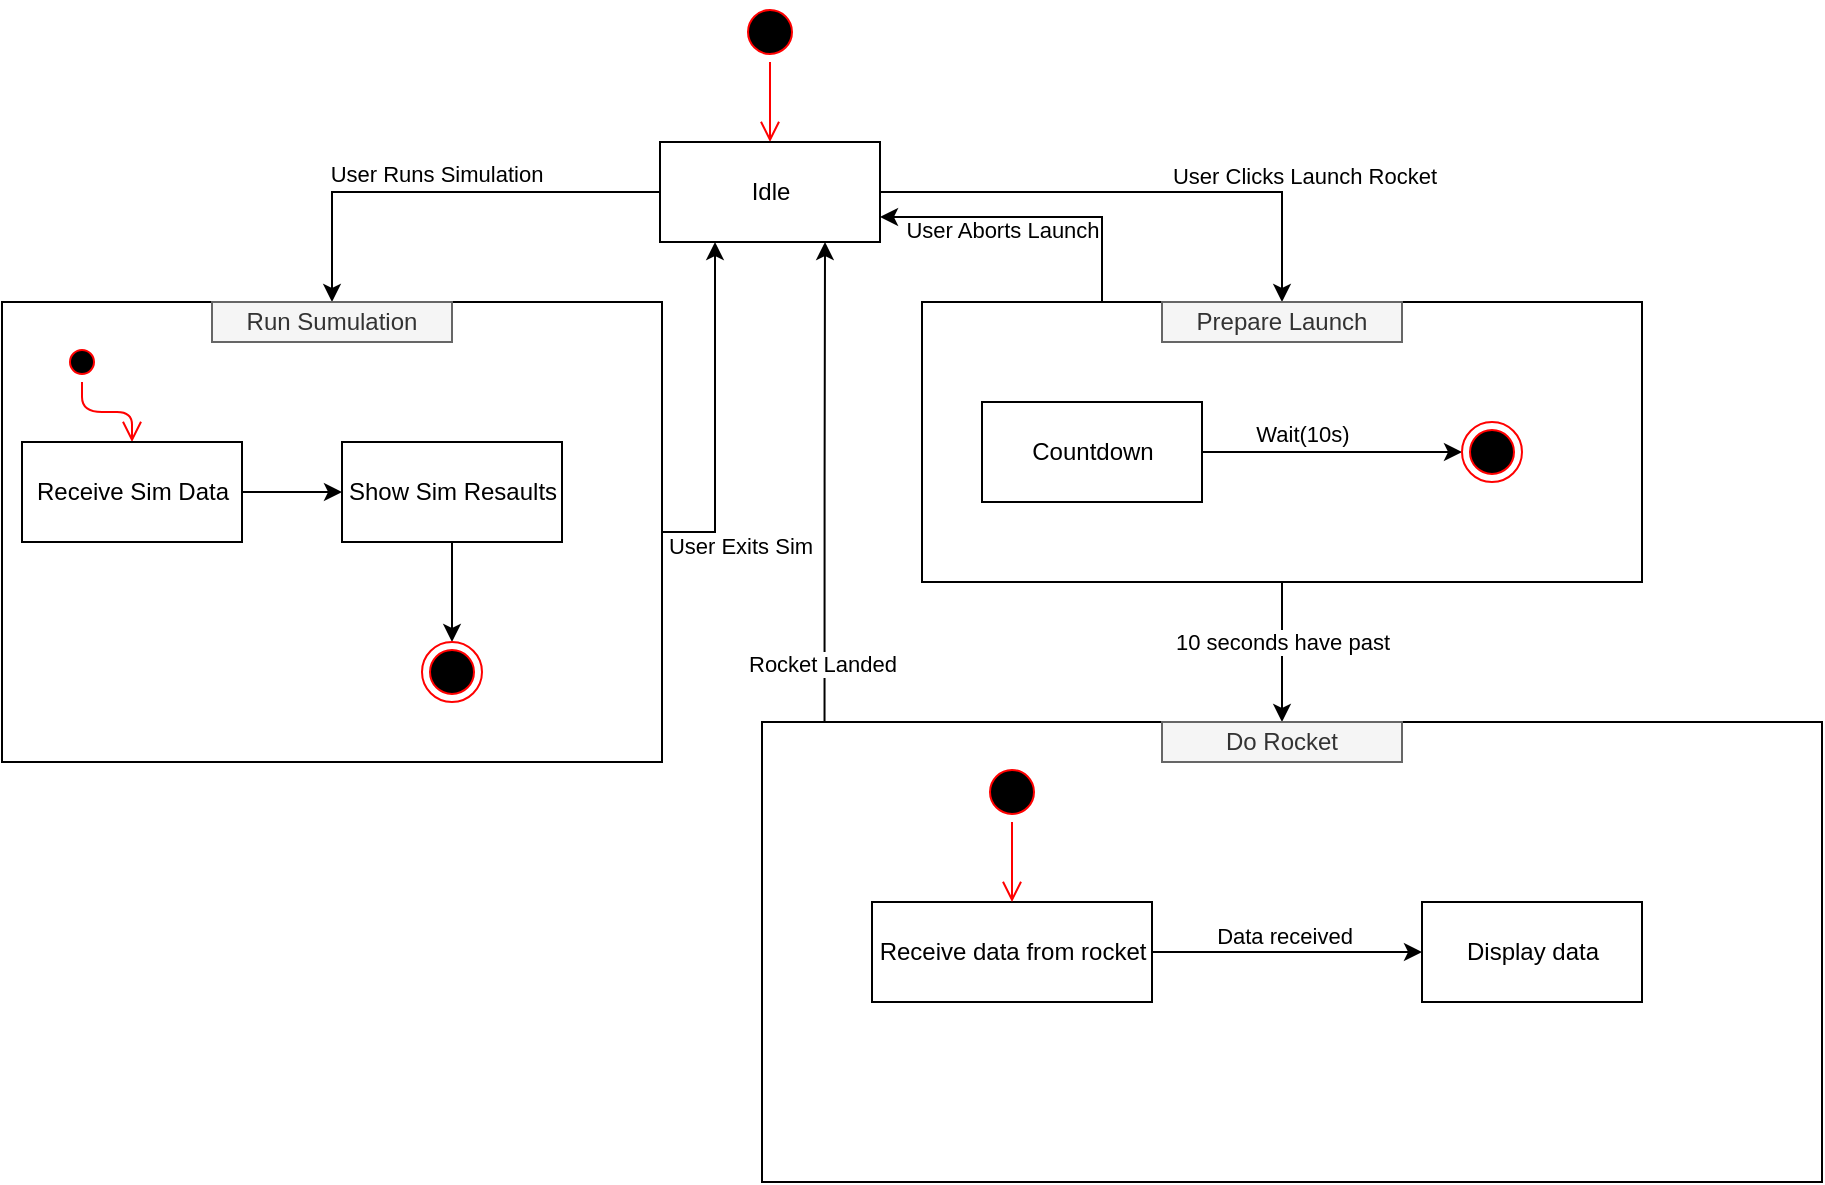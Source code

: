 <mxfile version="13.1.1" type="device"><diagram id="m1-qz8vNqGiBzO2lO_3d" name="Page-1"><mxGraphModel dx="1450" dy="767" grid="1" gridSize="10" guides="1" tooltips="1" connect="1" arrows="1" fold="1" page="1" pageScale="1" pageWidth="827" pageHeight="1169" math="0" shadow="0"><root><mxCell id="0"/><mxCell id="1" parent="0"/><mxCell id="aSorgF91OLTtLAm-j8b4-24" style="edgeStyle=orthogonalEdgeStyle;rounded=0;orthogonalLoop=1;jettySize=auto;html=1;entryX=0.25;entryY=1;entryDx=0;entryDy=0;exitX=1;exitY=0.5;exitDx=0;exitDy=0;" edge="1" parent="1" source="aSorgF91OLTtLAm-j8b4-13" target="aSorgF91OLTtLAm-j8b4-3"><mxGeometry relative="1" as="geometry"/></mxCell><mxCell id="aSorgF91OLTtLAm-j8b4-25" value="User Exits Sim" style="edgeLabel;html=1;align=center;verticalAlign=middle;resizable=0;points=[];" vertex="1" connectable="0" parent="aSorgF91OLTtLAm-j8b4-24"><mxGeometry x="-0.001" y="1" relative="1" as="geometry"><mxPoint x="13.51" y="66.23" as="offset"/></mxGeometry></mxCell><mxCell id="aSorgF91OLTtLAm-j8b4-13" value="" style="rounded=0;whiteSpace=wrap;html=1;" vertex="1" parent="1"><mxGeometry x="30" y="160" width="330" height="230" as="geometry"/></mxCell><mxCell id="aSorgF91OLTtLAm-j8b4-1" value="" style="ellipse;html=1;shape=startState;fillColor=#000000;strokeColor=#ff0000;" vertex="1" parent="1"><mxGeometry x="399" y="10" width="30" height="30" as="geometry"/></mxCell><mxCell id="aSorgF91OLTtLAm-j8b4-2" value="" style="edgeStyle=orthogonalEdgeStyle;html=1;verticalAlign=bottom;endArrow=open;endSize=8;strokeColor=#ff0000;entryX=0.5;entryY=0;entryDx=0;entryDy=0;" edge="1" source="aSorgF91OLTtLAm-j8b4-1" parent="1" target="aSorgF91OLTtLAm-j8b4-3"><mxGeometry relative="1" as="geometry"><mxPoint x="414" y="100" as="targetPoint"/></mxGeometry></mxCell><mxCell id="aSorgF91OLTtLAm-j8b4-9" style="edgeStyle=orthogonalEdgeStyle;rounded=0;orthogonalLoop=1;jettySize=auto;html=1;entryX=0.5;entryY=0;entryDx=0;entryDy=0;exitX=0;exitY=0.5;exitDx=0;exitDy=0;" edge="1" parent="1" source="aSorgF91OLTtLAm-j8b4-3" target="aSorgF91OLTtLAm-j8b4-13"><mxGeometry relative="1" as="geometry"><mxPoint x="185" y="160" as="targetPoint"/></mxGeometry></mxCell><mxCell id="aSorgF91OLTtLAm-j8b4-10" value="User Runs Simulation" style="edgeLabel;html=1;align=center;verticalAlign=middle;resizable=0;points=[];" vertex="1" connectable="0" parent="aSorgF91OLTtLAm-j8b4-9"><mxGeometry x="0.293" y="-2" relative="1" as="geometry"><mxPoint x="29" y="-7" as="offset"/></mxGeometry></mxCell><mxCell id="aSorgF91OLTtLAm-j8b4-28" style="edgeStyle=orthogonalEdgeStyle;rounded=0;orthogonalLoop=1;jettySize=auto;html=1;entryX=0.5;entryY=0;entryDx=0;entryDy=0;" edge="1" parent="1" source="aSorgF91OLTtLAm-j8b4-3" target="aSorgF91OLTtLAm-j8b4-27"><mxGeometry relative="1" as="geometry"/></mxCell><mxCell id="aSorgF91OLTtLAm-j8b4-29" value="User Clicks Launch Rocket" style="edgeLabel;html=1;align=center;verticalAlign=middle;resizable=0;points=[];" vertex="1" connectable="0" parent="aSorgF91OLTtLAm-j8b4-28"><mxGeometry x="-0.213" relative="1" as="geometry"><mxPoint x="111.29" y="-8" as="offset"/></mxGeometry></mxCell><mxCell id="aSorgF91OLTtLAm-j8b4-3" value="Idle" style="html=1;" vertex="1" parent="1"><mxGeometry x="359" y="80" width="110" height="50" as="geometry"/></mxCell><mxCell id="aSorgF91OLTtLAm-j8b4-14" value="" style="ellipse;html=1;shape=startState;fillColor=#000000;strokeColor=#ff0000;" vertex="1" parent="1"><mxGeometry x="60" y="180" width="20" height="20" as="geometry"/></mxCell><mxCell id="aSorgF91OLTtLAm-j8b4-15" value="" style="edgeStyle=orthogonalEdgeStyle;html=1;verticalAlign=bottom;endArrow=open;endSize=8;strokeColor=#ff0000;entryX=0.5;entryY=0;entryDx=0;entryDy=0;" edge="1" source="aSorgF91OLTtLAm-j8b4-14" parent="1" target="aSorgF91OLTtLAm-j8b4-16"><mxGeometry relative="1" as="geometry"><mxPoint x="75" y="260" as="targetPoint"/></mxGeometry></mxCell><mxCell id="aSorgF91OLTtLAm-j8b4-19" style="edgeStyle=orthogonalEdgeStyle;rounded=0;orthogonalLoop=1;jettySize=auto;html=1;entryX=0;entryY=0.5;entryDx=0;entryDy=0;" edge="1" parent="1" source="aSorgF91OLTtLAm-j8b4-16" target="aSorgF91OLTtLAm-j8b4-18"><mxGeometry relative="1" as="geometry"/></mxCell><mxCell id="aSorgF91OLTtLAm-j8b4-16" value="Receive Sim Data" style="html=1;" vertex="1" parent="1"><mxGeometry x="40" y="230" width="110" height="50" as="geometry"/></mxCell><mxCell id="aSorgF91OLTtLAm-j8b4-21" style="edgeStyle=orthogonalEdgeStyle;rounded=0;orthogonalLoop=1;jettySize=auto;html=1;entryX=0.5;entryY=0;entryDx=0;entryDy=0;" edge="1" parent="1" source="aSorgF91OLTtLAm-j8b4-18" target="aSorgF91OLTtLAm-j8b4-20"><mxGeometry relative="1" as="geometry"/></mxCell><mxCell id="aSorgF91OLTtLAm-j8b4-18" value="Show Sim Resaults" style="html=1;" vertex="1" parent="1"><mxGeometry x="200" y="230" width="110" height="50" as="geometry"/></mxCell><mxCell id="aSorgF91OLTtLAm-j8b4-20" value="" style="ellipse;html=1;shape=endState;fillColor=#000000;strokeColor=#ff0000;" vertex="1" parent="1"><mxGeometry x="240" y="330" width="30" height="30" as="geometry"/></mxCell><mxCell id="aSorgF91OLTtLAm-j8b4-22" value="Run Sumulation" style="text;html=1;strokeColor=#666666;fillColor=#f5f5f5;align=center;verticalAlign=middle;whiteSpace=wrap;rounded=0;fontColor=#333333;" vertex="1" parent="1"><mxGeometry x="135" y="160" width="120" height="20" as="geometry"/></mxCell><mxCell id="aSorgF91OLTtLAm-j8b4-30" style="edgeStyle=orthogonalEdgeStyle;rounded=0;orthogonalLoop=1;jettySize=auto;html=1;entryX=1;entryY=0.75;entryDx=0;entryDy=0;exitX=0.25;exitY=0;exitDx=0;exitDy=0;" edge="1" parent="1" source="aSorgF91OLTtLAm-j8b4-26" target="aSorgF91OLTtLAm-j8b4-3"><mxGeometry relative="1" as="geometry"/></mxCell><mxCell id="aSorgF91OLTtLAm-j8b4-31" value="User Aborts Launch" style="edgeLabel;html=1;align=center;verticalAlign=middle;resizable=0;points=[];" vertex="1" connectable="0" parent="aSorgF91OLTtLAm-j8b4-30"><mxGeometry x="-0.581" y="2" relative="1" as="geometry"><mxPoint x="-48.02" y="-4" as="offset"/></mxGeometry></mxCell><mxCell id="aSorgF91OLTtLAm-j8b4-38" style="edgeStyle=orthogonalEdgeStyle;rounded=0;orthogonalLoop=1;jettySize=auto;html=1;entryX=0.5;entryY=0;entryDx=0;entryDy=0;" edge="1" parent="1" source="aSorgF91OLTtLAm-j8b4-26" target="aSorgF91OLTtLAm-j8b4-37"><mxGeometry relative="1" as="geometry"/></mxCell><mxCell id="aSorgF91OLTtLAm-j8b4-39" value="10 seconds have past" style="edgeLabel;html=1;align=center;verticalAlign=middle;resizable=0;points=[];" vertex="1" connectable="0" parent="aSorgF91OLTtLAm-j8b4-38"><mxGeometry x="0.318" relative="1" as="geometry"><mxPoint y="-16.29" as="offset"/></mxGeometry></mxCell><mxCell id="aSorgF91OLTtLAm-j8b4-26" value="" style="rounded=0;whiteSpace=wrap;html=1;" vertex="1" parent="1"><mxGeometry x="490" y="160" width="360" height="140" as="geometry"/></mxCell><mxCell id="aSorgF91OLTtLAm-j8b4-27" value="Prepare Launch" style="text;html=1;strokeColor=#666666;fillColor=#f5f5f5;align=center;verticalAlign=middle;whiteSpace=wrap;rounded=0;fontColor=#333333;" vertex="1" parent="1"><mxGeometry x="610" y="160" width="120" height="20" as="geometry"/></mxCell><mxCell id="aSorgF91OLTtLAm-j8b4-34" style="edgeStyle=orthogonalEdgeStyle;rounded=0;orthogonalLoop=1;jettySize=auto;html=1;entryX=0;entryY=0.5;entryDx=0;entryDy=0;" edge="1" parent="1" source="aSorgF91OLTtLAm-j8b4-32" target="aSorgF91OLTtLAm-j8b4-33"><mxGeometry relative="1" as="geometry"/></mxCell><mxCell id="aSorgF91OLTtLAm-j8b4-35" value="Wait(10s)" style="edgeLabel;html=1;align=center;verticalAlign=middle;resizable=0;points=[];" vertex="1" connectable="0" parent="aSorgF91OLTtLAm-j8b4-34"><mxGeometry x="-0.299" relative="1" as="geometry"><mxPoint x="4.29" y="-9" as="offset"/></mxGeometry></mxCell><mxCell id="aSorgF91OLTtLAm-j8b4-32" value="Countdown" style="html=1;" vertex="1" parent="1"><mxGeometry x="520" y="210" width="110" height="50" as="geometry"/></mxCell><mxCell id="aSorgF91OLTtLAm-j8b4-33" value="" style="ellipse;html=1;shape=endState;fillColor=#000000;strokeColor=#ff0000;" vertex="1" parent="1"><mxGeometry x="760" y="220" width="30" height="30" as="geometry"/></mxCell><mxCell id="aSorgF91OLTtLAm-j8b4-40" style="edgeStyle=orthogonalEdgeStyle;rounded=0;orthogonalLoop=1;jettySize=auto;html=1;entryX=0.75;entryY=1;entryDx=0;entryDy=0;exitX=0.059;exitY=-0.002;exitDx=0;exitDy=0;exitPerimeter=0;" edge="1" parent="1" source="aSorgF91OLTtLAm-j8b4-36" target="aSorgF91OLTtLAm-j8b4-3"><mxGeometry relative="1" as="geometry"/></mxCell><mxCell id="aSorgF91OLTtLAm-j8b4-41" value="Rocket Landed" style="edgeLabel;html=1;align=center;verticalAlign=middle;resizable=0;points=[];" vertex="1" connectable="0" parent="aSorgF91OLTtLAm-j8b4-40"><mxGeometry x="-0.395" relative="1" as="geometry"><mxPoint x="-1.28" y="43.49" as="offset"/></mxGeometry></mxCell><mxCell id="aSorgF91OLTtLAm-j8b4-36" value="" style="rounded=0;whiteSpace=wrap;html=1;" vertex="1" parent="1"><mxGeometry x="410" y="370" width="530" height="230" as="geometry"/></mxCell><mxCell id="aSorgF91OLTtLAm-j8b4-37" value="Do Rocket" style="text;html=1;strokeColor=#666666;fillColor=#f5f5f5;align=center;verticalAlign=middle;whiteSpace=wrap;rounded=0;fontColor=#333333;" vertex="1" parent="1"><mxGeometry x="610" y="370" width="120" height="20" as="geometry"/></mxCell><mxCell id="aSorgF91OLTtLAm-j8b4-46" style="edgeStyle=orthogonalEdgeStyle;rounded=0;orthogonalLoop=1;jettySize=auto;html=1;entryX=0;entryY=0.5;entryDx=0;entryDy=0;" edge="1" parent="1" source="aSorgF91OLTtLAm-j8b4-42" target="aSorgF91OLTtLAm-j8b4-45"><mxGeometry relative="1" as="geometry"/></mxCell><mxCell id="aSorgF91OLTtLAm-j8b4-47" value="Data received" style="edgeLabel;html=1;align=center;verticalAlign=middle;resizable=0;points=[];" vertex="1" connectable="0" parent="aSorgF91OLTtLAm-j8b4-46"><mxGeometry x="0.316" relative="1" as="geometry"><mxPoint x="-23.57" y="-8" as="offset"/></mxGeometry></mxCell><mxCell id="aSorgF91OLTtLAm-j8b4-42" value="Receive data from rocket" style="html=1;" vertex="1" parent="1"><mxGeometry x="465" y="460" width="140" height="50" as="geometry"/></mxCell><mxCell id="aSorgF91OLTtLAm-j8b4-43" value="" style="ellipse;html=1;shape=startState;fillColor=#000000;strokeColor=#ff0000;" vertex="1" parent="1"><mxGeometry x="520" y="390" width="30" height="30" as="geometry"/></mxCell><mxCell id="aSorgF91OLTtLAm-j8b4-44" value="" style="edgeStyle=orthogonalEdgeStyle;html=1;verticalAlign=bottom;endArrow=open;endSize=8;strokeColor=#ff0000;entryX=0.5;entryY=0;entryDx=0;entryDy=0;" edge="1" source="aSorgF91OLTtLAm-j8b4-43" parent="1" target="aSorgF91OLTtLAm-j8b4-42"><mxGeometry relative="1" as="geometry"><mxPoint x="535" y="480" as="targetPoint"/></mxGeometry></mxCell><mxCell id="aSorgF91OLTtLAm-j8b4-45" value="Display data" style="html=1;" vertex="1" parent="1"><mxGeometry x="740" y="460" width="110" height="50" as="geometry"/></mxCell></root></mxGraphModel></diagram></mxfile>
